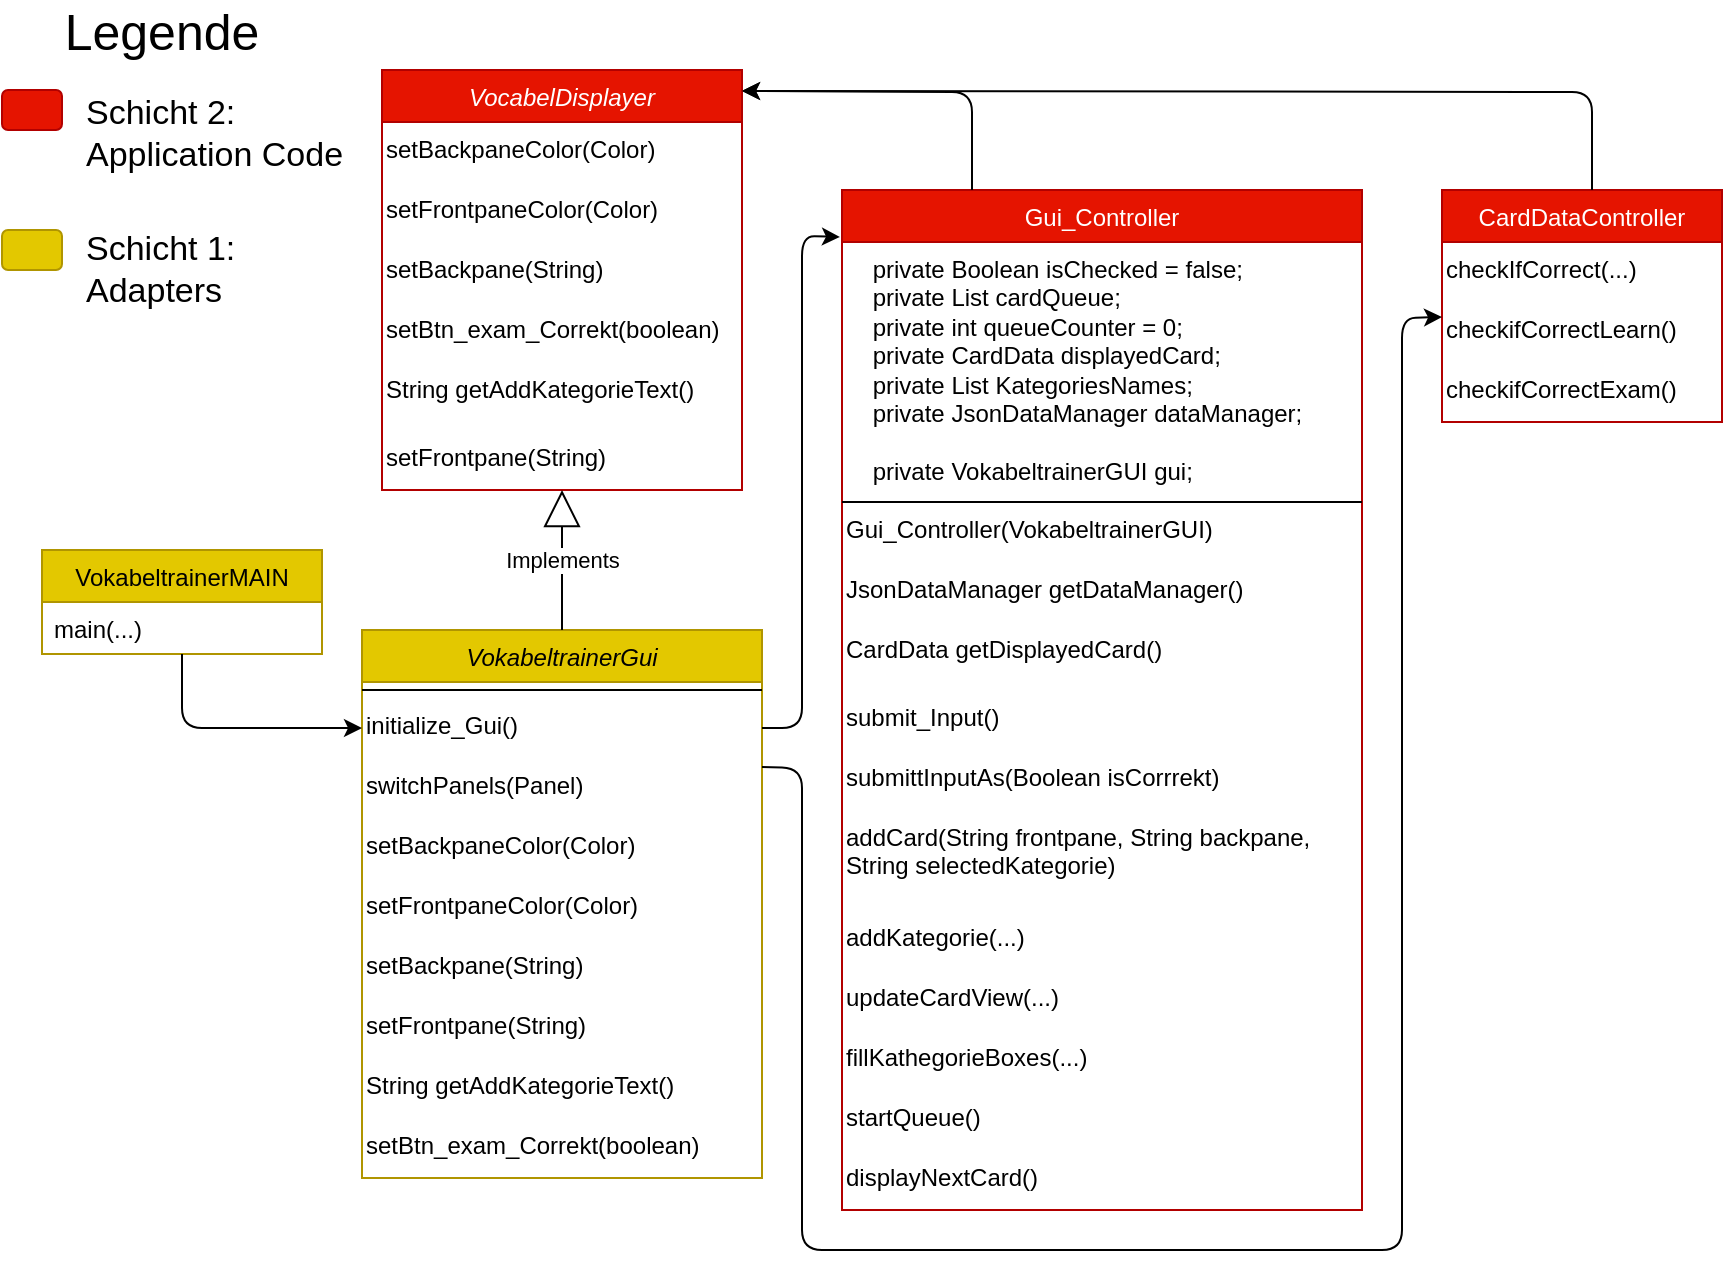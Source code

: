 <mxfile version="14.6.13" type="device"><diagram id="C5RBs43oDa-KdzZeNtuy" name="Page-1"><mxGraphModel dx="1678" dy="896" grid="1" gridSize="10" guides="1" tooltips="1" connect="1" arrows="1" fold="1" page="1" pageScale="1" pageWidth="827" pageHeight="1169" math="0" shadow="0"><root><mxCell id="WIyWlLk6GJQsqaUBKTNV-0"/><mxCell id="WIyWlLk6GJQsqaUBKTNV-1" parent="WIyWlLk6GJQsqaUBKTNV-0"/><mxCell id="Ei_virN8IBHYF0WvSXCe-0" value="VokabeltrainerGui" style="swimlane;fontStyle=2;align=center;verticalAlign=top;childLayout=stackLayout;horizontal=1;startSize=26;horizontalStack=0;resizeParent=1;resizeLast=0;collapsible=1;marginBottom=0;rounded=0;shadow=0;strokeWidth=1;fillColor=#e3c800;strokeColor=#B09500;fontColor=#000000;" parent="WIyWlLk6GJQsqaUBKTNV-1" vertex="1"><mxGeometry x="220" y="350" width="200" height="274" as="geometry"><mxRectangle x="230" y="140" width="160" height="26" as="alternateBounds"/></mxGeometry></mxCell><mxCell id="Ei_virN8IBHYF0WvSXCe-1" value="" style="line;html=1;strokeWidth=1;align=left;verticalAlign=middle;spacingTop=-1;spacingLeft=3;spacingRight=3;rotatable=0;labelPosition=right;points=[];portConstraint=eastwest;" parent="Ei_virN8IBHYF0WvSXCe-0" vertex="1"><mxGeometry y="26" width="200" height="8" as="geometry"/></mxCell><mxCell id="Ei_virN8IBHYF0WvSXCe-3" value="initialize_Gui()" style="text;whiteSpace=wrap;html=1;" parent="Ei_virN8IBHYF0WvSXCe-0" vertex="1"><mxGeometry y="34" width="200" height="30" as="geometry"/></mxCell><mxCell id="Ei_virN8IBHYF0WvSXCe-7" value="switchPanels(Panel)" style="text;whiteSpace=wrap;html=1;" parent="Ei_virN8IBHYF0WvSXCe-0" vertex="1"><mxGeometry y="64" width="200" height="30" as="geometry"/></mxCell><mxCell id="Ei_virN8IBHYF0WvSXCe-23" value="setBackpaneColor(Color)" style="text;whiteSpace=wrap;html=1;" parent="Ei_virN8IBHYF0WvSXCe-0" vertex="1"><mxGeometry y="94" width="200" height="30" as="geometry"/></mxCell><mxCell id="Ei_virN8IBHYF0WvSXCe-24" value="setFrontpaneColor(Color)" style="text;whiteSpace=wrap;html=1;" parent="Ei_virN8IBHYF0WvSXCe-0" vertex="1"><mxGeometry y="124" width="200" height="30" as="geometry"/></mxCell><mxCell id="Ei_virN8IBHYF0WvSXCe-25" value="setBackpane(String)" style="text;whiteSpace=wrap;html=1;" parent="Ei_virN8IBHYF0WvSXCe-0" vertex="1"><mxGeometry y="154" width="200" height="30" as="geometry"/></mxCell><mxCell id="Ei_virN8IBHYF0WvSXCe-26" value="setFrontpane(String)" style="text;whiteSpace=wrap;html=1;" parent="Ei_virN8IBHYF0WvSXCe-0" vertex="1"><mxGeometry y="184" width="200" height="30" as="geometry"/></mxCell><mxCell id="Ei_virN8IBHYF0WvSXCe-29" value="String getAddKategorieText()" style="text;whiteSpace=wrap;html=1;" parent="Ei_virN8IBHYF0WvSXCe-0" vertex="1"><mxGeometry y="214" width="200" height="30" as="geometry"/></mxCell><mxCell id="Ei_virN8IBHYF0WvSXCe-30" value="setBtn_exam_Correkt(boolean)" style="text;whiteSpace=wrap;html=1;" parent="Ei_virN8IBHYF0WvSXCe-0" vertex="1"><mxGeometry y="244" width="200" height="30" as="geometry"/></mxCell><mxCell id="Ei_virN8IBHYF0WvSXCe-18" value="VokabeltrainerMAIN" style="swimlane;fontStyle=0;childLayout=stackLayout;horizontal=1;startSize=26;fillColor=#e3c800;horizontalStack=0;resizeParent=1;resizeParentMax=0;resizeLast=0;collapsible=1;marginBottom=0;strokeColor=#B09500;fontColor=#000000;" parent="WIyWlLk6GJQsqaUBKTNV-1" vertex="1"><mxGeometry x="60" y="310" width="140" height="52" as="geometry"/></mxCell><mxCell id="Ei_virN8IBHYF0WvSXCe-2" value="main(...)" style="text;align=left;verticalAlign=top;spacingLeft=4;spacingRight=4;overflow=hidden;rotatable=0;points=[[0,0.5],[1,0.5]];portConstraint=eastwest;" parent="Ei_virN8IBHYF0WvSXCe-18" vertex="1"><mxGeometry y="26" width="140" height="26" as="geometry"/></mxCell><mxCell id="Ei_virN8IBHYF0WvSXCe-22" value="" style="endArrow=classic;html=1;exitX=0.5;exitY=1;exitDx=0;exitDy=0;entryX=0;entryY=0.5;entryDx=0;entryDy=0;" parent="WIyWlLk6GJQsqaUBKTNV-1" source="Ei_virN8IBHYF0WvSXCe-18" target="Ei_virN8IBHYF0WvSXCe-3" edge="1"><mxGeometry width="50" height="50" relative="1" as="geometry"><mxPoint x="390" y="420" as="sourcePoint"/><mxPoint x="313" y="150" as="targetPoint"/><Array as="points"><mxPoint x="130" y="399"/></Array></mxGeometry></mxCell><mxCell id="Ei_virN8IBHYF0WvSXCe-32" value="Gui_Controller" style="swimlane;fontStyle=0;childLayout=stackLayout;horizontal=1;startSize=26;fillColor=#e51400;horizontalStack=0;resizeParent=1;resizeParentMax=0;resizeLast=0;collapsible=1;marginBottom=0;strokeColor=#B20000;fontColor=#ffffff;" parent="WIyWlLk6GJQsqaUBKTNV-1" vertex="1"><mxGeometry x="460" y="130" width="260" height="510" as="geometry"/></mxCell><mxCell id="Ei_virN8IBHYF0WvSXCe-34" value="&amp;nbsp;&amp;nbsp;&amp;nbsp; private Boolean isChecked = false;&lt;br&gt;&amp;nbsp;&amp;nbsp; &amp;nbsp;private List cardQueue;&lt;br&gt;&amp;nbsp;&amp;nbsp; &amp;nbsp;private int queueCounter = 0;&lt;br&gt;&amp;nbsp;&amp;nbsp; &amp;nbsp;private CardData displayedCard;&lt;br&gt;&amp;nbsp;&amp;nbsp; &amp;nbsp;private List KategoriesNames;&lt;br&gt;&amp;nbsp;&amp;nbsp; &amp;nbsp;private JsonDataManager dataManager;&lt;br&gt;&amp;nbsp;&amp;nbsp; &amp;nbsp;&lt;br&gt;&amp;nbsp;&amp;nbsp; &amp;nbsp;private VokabeltrainerGUI gui;" style="text;whiteSpace=wrap;html=1;" parent="Ei_virN8IBHYF0WvSXCe-32" vertex="1"><mxGeometry y="26" width="260" height="130" as="geometry"/></mxCell><mxCell id="Ei_virN8IBHYF0WvSXCe-35" value="Gui_Controller(VokabeltrainerGUI)" style="text;whiteSpace=wrap;html=1;" parent="Ei_virN8IBHYF0WvSXCe-32" vertex="1"><mxGeometry y="156" width="260" height="30" as="geometry"/></mxCell><mxCell id="Ei_virN8IBHYF0WvSXCe-39" value="JsonDataManager getDataManager()" style="text;whiteSpace=wrap;html=1;" parent="Ei_virN8IBHYF0WvSXCe-32" vertex="1"><mxGeometry y="186" width="260" height="30" as="geometry"/></mxCell><mxCell id="Ei_virN8IBHYF0WvSXCe-38" value="CardData getDisplayedCard()" style="text;whiteSpace=wrap;html=1;" parent="Ei_virN8IBHYF0WvSXCe-32" vertex="1"><mxGeometry y="216" width="260" height="34" as="geometry"/></mxCell><mxCell id="Ei_virN8IBHYF0WvSXCe-40" value="submit_Input()" style="text;whiteSpace=wrap;html=1;" parent="Ei_virN8IBHYF0WvSXCe-32" vertex="1"><mxGeometry y="250" width="260" height="30" as="geometry"/></mxCell><mxCell id="Ei_virN8IBHYF0WvSXCe-41" value="submittInputAs(Boolean isCorrrekt)" style="text;whiteSpace=wrap;html=1;" parent="Ei_virN8IBHYF0WvSXCe-32" vertex="1"><mxGeometry y="280" width="260" height="30" as="geometry"/></mxCell><mxCell id="Ei_virN8IBHYF0WvSXCe-43" value="addCard(String frontpane, String backpane, String selectedKategorie)" style="text;whiteSpace=wrap;html=1;" parent="Ei_virN8IBHYF0WvSXCe-32" vertex="1"><mxGeometry y="310" width="260" height="50" as="geometry"/></mxCell><mxCell id="Ei_virN8IBHYF0WvSXCe-44" value="addKategorie(...)" style="text;whiteSpace=wrap;html=1;" parent="Ei_virN8IBHYF0WvSXCe-32" vertex="1"><mxGeometry y="360" width="260" height="30" as="geometry"/></mxCell><mxCell id="Ei_virN8IBHYF0WvSXCe-6" value="updateCardView(...)" style="text;whiteSpace=wrap;html=1;" parent="Ei_virN8IBHYF0WvSXCe-32" vertex="1"><mxGeometry y="390" width="260" height="30" as="geometry"/></mxCell><mxCell id="Ei_virN8IBHYF0WvSXCe-5" value="fillKathegorieBoxes(...)" style="text;whiteSpace=wrap;html=1;" parent="Ei_virN8IBHYF0WvSXCe-32" vertex="1"><mxGeometry y="420" width="260" height="30" as="geometry"/></mxCell><mxCell id="Ei_virN8IBHYF0WvSXCe-8" value="startQueue()" style="text;whiteSpace=wrap;html=1;" parent="Ei_virN8IBHYF0WvSXCe-32" vertex="1"><mxGeometry y="450" width="260" height="30" as="geometry"/></mxCell><mxCell id="Ei_virN8IBHYF0WvSXCe-4" value="displayNextCard()" style="text;whiteSpace=wrap;html=1;" parent="Ei_virN8IBHYF0WvSXCe-32" vertex="1"><mxGeometry y="480" width="260" height="30" as="geometry"/></mxCell><mxCell id="Ei_virN8IBHYF0WvSXCe-31" style="edgeStyle=orthogonalEdgeStyle;rounded=0;orthogonalLoop=1;jettySize=auto;html=1;exitX=0.5;exitY=1;exitDx=0;exitDy=0;" parent="Ei_virN8IBHYF0WvSXCe-32" source="Ei_virN8IBHYF0WvSXCe-8" target="Ei_virN8IBHYF0WvSXCe-8" edge="1"><mxGeometry relative="1" as="geometry"/></mxCell><mxCell id="TLbADwIl20d3i_ocmZLL-17" value="" style="endArrow=none;html=1;exitX=1;exitY=0;exitDx=0;exitDy=0;entryX=0;entryY=0;entryDx=0;entryDy=0;" edge="1" parent="Ei_virN8IBHYF0WvSXCe-32" source="Ei_virN8IBHYF0WvSXCe-35" target="Ei_virN8IBHYF0WvSXCe-35"><mxGeometry width="50" height="50" relative="1" as="geometry"><mxPoint x="-110" y="370" as="sourcePoint"/><mxPoint x="-60" y="320" as="targetPoint"/></mxGeometry></mxCell><mxCell id="Ei_virN8IBHYF0WvSXCe-36" value="" style="endArrow=classic;html=1;exitX=0.25;exitY=0;exitDx=0;exitDy=0;entryX=1;entryY=0.05;entryDx=0;entryDy=0;entryPerimeter=0;" parent="WIyWlLk6GJQsqaUBKTNV-1" source="Ei_virN8IBHYF0WvSXCe-32" target="TLbADwIl20d3i_ocmZLL-0" edge="1"><mxGeometry width="50" height="50" relative="1" as="geometry"><mxPoint x="390" y="420" as="sourcePoint"/><mxPoint x="480" y="80" as="targetPoint"/><Array as="points"><mxPoint x="525" y="81"/></Array></mxGeometry></mxCell><mxCell id="Ei_virN8IBHYF0WvSXCe-37" value="" style="endArrow=classic;html=1;exitX=1;exitY=0.5;exitDx=0;exitDy=0;entryX=-0.004;entryY=0.046;entryDx=0;entryDy=0;entryPerimeter=0;" parent="WIyWlLk6GJQsqaUBKTNV-1" source="Ei_virN8IBHYF0WvSXCe-3" target="Ei_virN8IBHYF0WvSXCe-32" edge="1"><mxGeometry width="50" height="50" relative="1" as="geometry"><mxPoint x="390" y="420" as="sourcePoint"/><mxPoint x="440" y="370" as="targetPoint"/><Array as="points"><mxPoint x="440" y="399"/><mxPoint x="440" y="153"/></Array></mxGeometry></mxCell><mxCell id="TLbADwIl20d3i_ocmZLL-0" value="VocabelDisplayer" style="swimlane;fontStyle=2;childLayout=stackLayout;horizontal=1;startSize=26;fillColor=#e51400;horizontalStack=0;resizeParent=1;resizeParentMax=0;resizeLast=0;collapsible=1;marginBottom=0;strokeColor=#B20000;fontColor=#ffffff;" vertex="1" parent="WIyWlLk6GJQsqaUBKTNV-1"><mxGeometry x="230" y="70" width="180" height="210" as="geometry"/></mxCell><mxCell id="TLbADwIl20d3i_ocmZLL-2" value="setBackpaneColor(Color)" style="text;whiteSpace=wrap;html=1;" vertex="1" parent="TLbADwIl20d3i_ocmZLL-0"><mxGeometry y="26" width="180" height="30" as="geometry"/></mxCell><mxCell id="TLbADwIl20d3i_ocmZLL-3" value="setFrontpaneColor(Color)" style="text;whiteSpace=wrap;html=1;" vertex="1" parent="TLbADwIl20d3i_ocmZLL-0"><mxGeometry y="56" width="180" height="30" as="geometry"/></mxCell><mxCell id="TLbADwIl20d3i_ocmZLL-4" value="setBackpane(String)" style="text;whiteSpace=wrap;html=1;" vertex="1" parent="TLbADwIl20d3i_ocmZLL-0"><mxGeometry y="86" width="180" height="30" as="geometry"/></mxCell><mxCell id="TLbADwIl20d3i_ocmZLL-7" value="setBtn_exam_Correkt(boolean)" style="text;whiteSpace=wrap;html=1;" vertex="1" parent="TLbADwIl20d3i_ocmZLL-0"><mxGeometry y="116" width="180" height="30" as="geometry"/></mxCell><mxCell id="TLbADwIl20d3i_ocmZLL-6" value="String getAddKategorieText()" style="text;whiteSpace=wrap;html=1;" vertex="1" parent="TLbADwIl20d3i_ocmZLL-0"><mxGeometry y="146" width="180" height="34" as="geometry"/></mxCell><mxCell id="TLbADwIl20d3i_ocmZLL-5" value="setFrontpane(String)" style="text;whiteSpace=wrap;html=1;" vertex="1" parent="TLbADwIl20d3i_ocmZLL-0"><mxGeometry y="180" width="180" height="30" as="geometry"/></mxCell><mxCell id="TLbADwIl20d3i_ocmZLL-15" value="CardDataController" style="swimlane;fontStyle=0;childLayout=stackLayout;horizontal=1;startSize=26;fillColor=#e51400;horizontalStack=0;resizeParent=1;resizeParentMax=0;resizeLast=0;collapsible=1;marginBottom=0;strokeColor=#B20000;fontColor=#ffffff;" vertex="1" parent="WIyWlLk6GJQsqaUBKTNV-1"><mxGeometry x="760" y="130" width="140" height="116" as="geometry"/></mxCell><mxCell id="TLbADwIl20d3i_ocmZLL-14" value="checkIfCorrect(...)" style="text;whiteSpace=wrap;html=1;" vertex="1" parent="TLbADwIl20d3i_ocmZLL-15"><mxGeometry y="26" width="140" height="30" as="geometry"/></mxCell><mxCell id="TLbADwIl20d3i_ocmZLL-13" value="checkifCorrectLearn()" style="text;whiteSpace=wrap;html=1;" vertex="1" parent="TLbADwIl20d3i_ocmZLL-15"><mxGeometry y="56" width="140" height="30" as="geometry"/></mxCell><mxCell id="TLbADwIl20d3i_ocmZLL-12" value="checkifCorrectExam()" style="text;whiteSpace=wrap;html=1;" vertex="1" parent="TLbADwIl20d3i_ocmZLL-15"><mxGeometry y="86" width="140" height="30" as="geometry"/></mxCell><mxCell id="TLbADwIl20d3i_ocmZLL-18" value="" style="endArrow=classic;html=1;entryX=0;entryY=0.25;entryDx=0;entryDy=0;exitX=1;exitY=0.25;exitDx=0;exitDy=0;" edge="1" parent="WIyWlLk6GJQsqaUBKTNV-1" source="Ei_virN8IBHYF0WvSXCe-0" target="TLbADwIl20d3i_ocmZLL-13"><mxGeometry width="50" height="50" relative="1" as="geometry"><mxPoint x="470" y="410" as="sourcePoint"/><mxPoint x="858.96" y="270.46" as="targetPoint"/><Array as="points"><mxPoint x="440" y="419"/><mxPoint x="440" y="660"/><mxPoint x="740" y="660"/><mxPoint x="740" y="194"/></Array></mxGeometry></mxCell><mxCell id="TLbADwIl20d3i_ocmZLL-19" value="" style="endArrow=classic;html=1;exitX=0.25;exitY=0;exitDx=0;exitDy=0;entryX=1;entryY=0.05;entryDx=0;entryDy=0;entryPerimeter=0;" edge="1" parent="WIyWlLk6GJQsqaUBKTNV-1" target="TLbADwIl20d3i_ocmZLL-0"><mxGeometry width="50" height="50" relative="1" as="geometry"><mxPoint x="835" y="130" as="sourcePoint"/><mxPoint x="680" y="80.5" as="targetPoint"/><Array as="points"><mxPoint x="835" y="81"/></Array></mxGeometry></mxCell><mxCell id="TLbADwIl20d3i_ocmZLL-20" value="Implements" style="endArrow=block;endSize=16;endFill=0;html=1;exitX=0.5;exitY=0;exitDx=0;exitDy=0;entryX=0.5;entryY=1;entryDx=0;entryDy=0;" edge="1" parent="WIyWlLk6GJQsqaUBKTNV-1" source="Ei_virN8IBHYF0WvSXCe-0" target="TLbADwIl20d3i_ocmZLL-5"><mxGeometry width="160" relative="1" as="geometry"><mxPoint x="330" y="480" as="sourcePoint"/><mxPoint x="490" y="480" as="targetPoint"/></mxGeometry></mxCell><mxCell id="TLbADwIl20d3i_ocmZLL-21" value="Legende" style="text;html=1;strokeColor=none;fillColor=none;align=center;verticalAlign=middle;whiteSpace=wrap;rounded=0;fontSize=25;" vertex="1" parent="WIyWlLk6GJQsqaUBKTNV-1"><mxGeometry x="100" y="40" width="40" height="20" as="geometry"/></mxCell><mxCell id="TLbADwIl20d3i_ocmZLL-22" value="" style="rounded=1;whiteSpace=wrap;html=1;fontSize=25;fillColor=#e51400;strokeColor=#B20000;fontColor=#ffffff;" vertex="1" parent="WIyWlLk6GJQsqaUBKTNV-1"><mxGeometry x="40" y="80" width="30" height="20" as="geometry"/></mxCell><mxCell id="TLbADwIl20d3i_ocmZLL-23" value="" style="rounded=1;whiteSpace=wrap;html=1;fontSize=25;fillColor=#e3c800;strokeColor=#B09500;fontColor=#000000;" vertex="1" parent="WIyWlLk6GJQsqaUBKTNV-1"><mxGeometry x="40" y="150" width="30" height="20" as="geometry"/></mxCell><mxCell id="TLbADwIl20d3i_ocmZLL-24" value="&lt;div&gt;&lt;span style=&quot;left: 214.347px ; top: 133.873px ; font-size: 17px ; font-family: sans-serif ; transform: scalex(0.996)&quot; dir=&quot;ltr&quot;&gt;Schicht 2: Application Code&lt;/span&gt;&lt;/div&gt;" style="text;html=1;strokeColor=none;fillColor=none;align=left;verticalAlign=middle;whiteSpace=wrap;rounded=0;fontSize=17;" vertex="1" parent="WIyWlLk6GJQsqaUBKTNV-1"><mxGeometry x="80" y="77" width="140" height="50" as="geometry"/></mxCell><mxCell id="TLbADwIl20d3i_ocmZLL-25" value="&lt;span style=&quot;left: 345.023px ; top: 133.873px ; font-size: 17px ; font-family: sans-serif ; transform: scalex(0.994)&quot; dir=&quot;ltr&quot;&gt;Schicht 1: Adapters&lt;/span&gt;" style="text;html=1;strokeColor=none;fillColor=none;align=left;verticalAlign=middle;whiteSpace=wrap;rounded=0;fontSize=17;" vertex="1" parent="WIyWlLk6GJQsqaUBKTNV-1"><mxGeometry x="80" y="160" width="130" height="20" as="geometry"/></mxCell></root></mxGraphModel></diagram></mxfile>